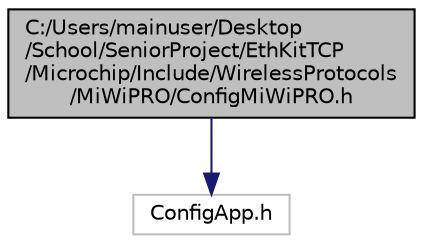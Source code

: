 digraph "C:/Users/mainuser/Desktop/School/SeniorProject/EthKitTCP/Microchip/Include/WirelessProtocols/MiWiPRO/ConfigMiWiPRO.h"
{
  edge [fontname="Helvetica",fontsize="10",labelfontname="Helvetica",labelfontsize="10"];
  node [fontname="Helvetica",fontsize="10",shape=record];
  Node1 [label="C:/Users/mainuser/Desktop\l/School/SeniorProject/EthKitTCP\l/Microchip/Include/WirelessProtocols\l/MiWiPRO/ConfigMiWiPRO.h",height=0.2,width=0.4,color="black", fillcolor="grey75", style="filled", fontcolor="black"];
  Node1 -> Node2 [color="midnightblue",fontsize="10",style="solid",fontname="Helvetica"];
  Node2 [label="ConfigApp.h",height=0.2,width=0.4,color="grey75", fillcolor="white", style="filled"];
}
